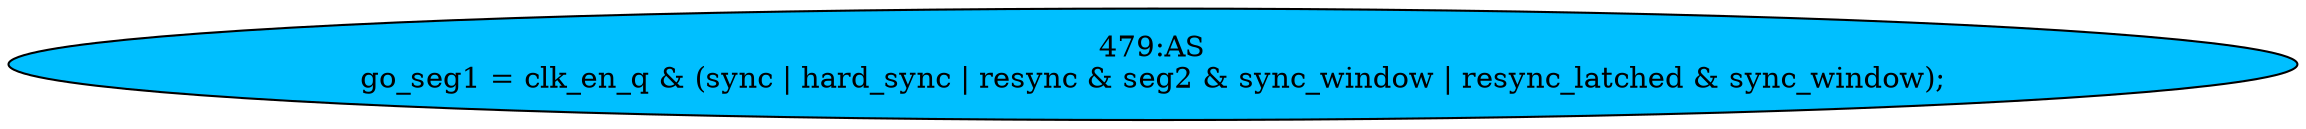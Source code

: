 strict digraph "" {
	node [label="\N"];
	"479:AS"	 [ast="<pyverilog.vparser.ast.Assign object at 0x7f2998c0c790>",
		def_var="['go_seg1']",
		fillcolor=deepskyblue,
		label="479:AS
go_seg1 = clk_en_q & (sync | hard_sync | resync & seg2 & sync_window | resync_latched & sync_window);",
		statements="[]",
		style=filled,
		typ=Assign,
		use_var="['clk_en_q', 'sync', 'hard_sync', 'resync', 'seg2', 'sync_window', 'resync_latched', 'sync_window']"];
}
